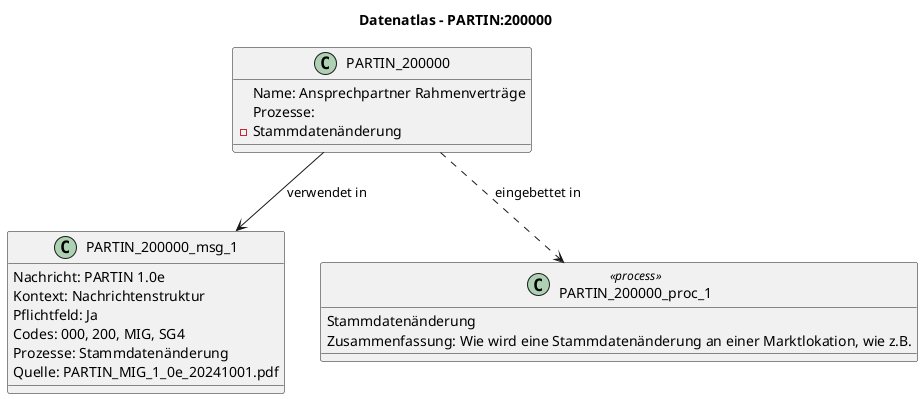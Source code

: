 @startuml
title Datenatlas – PARTIN:200000
class PARTIN_200000 {
  Name: Ansprechpartner Rahmenverträge
  Prozesse:
    - Stammdatenänderung
}
class PARTIN_200000_msg_1 {
  Nachricht: PARTIN 1.0e
  Kontext: Nachrichtenstruktur
  Pflichtfeld: Ja
  Codes: 000, 200, MIG, SG4
  Prozesse: Stammdatenänderung
  Quelle: PARTIN_MIG_1_0e_20241001.pdf
}
PARTIN_200000 --> PARTIN_200000_msg_1 : verwendet in
class PARTIN_200000_proc_1 <<process>> {
  Stammdatenänderung
  Zusammenfassung: Wie wird eine Stammdatenänderung an einer Marktlokation, wie z.B.
}
PARTIN_200000 ..> PARTIN_200000_proc_1 : eingebettet in
@enduml